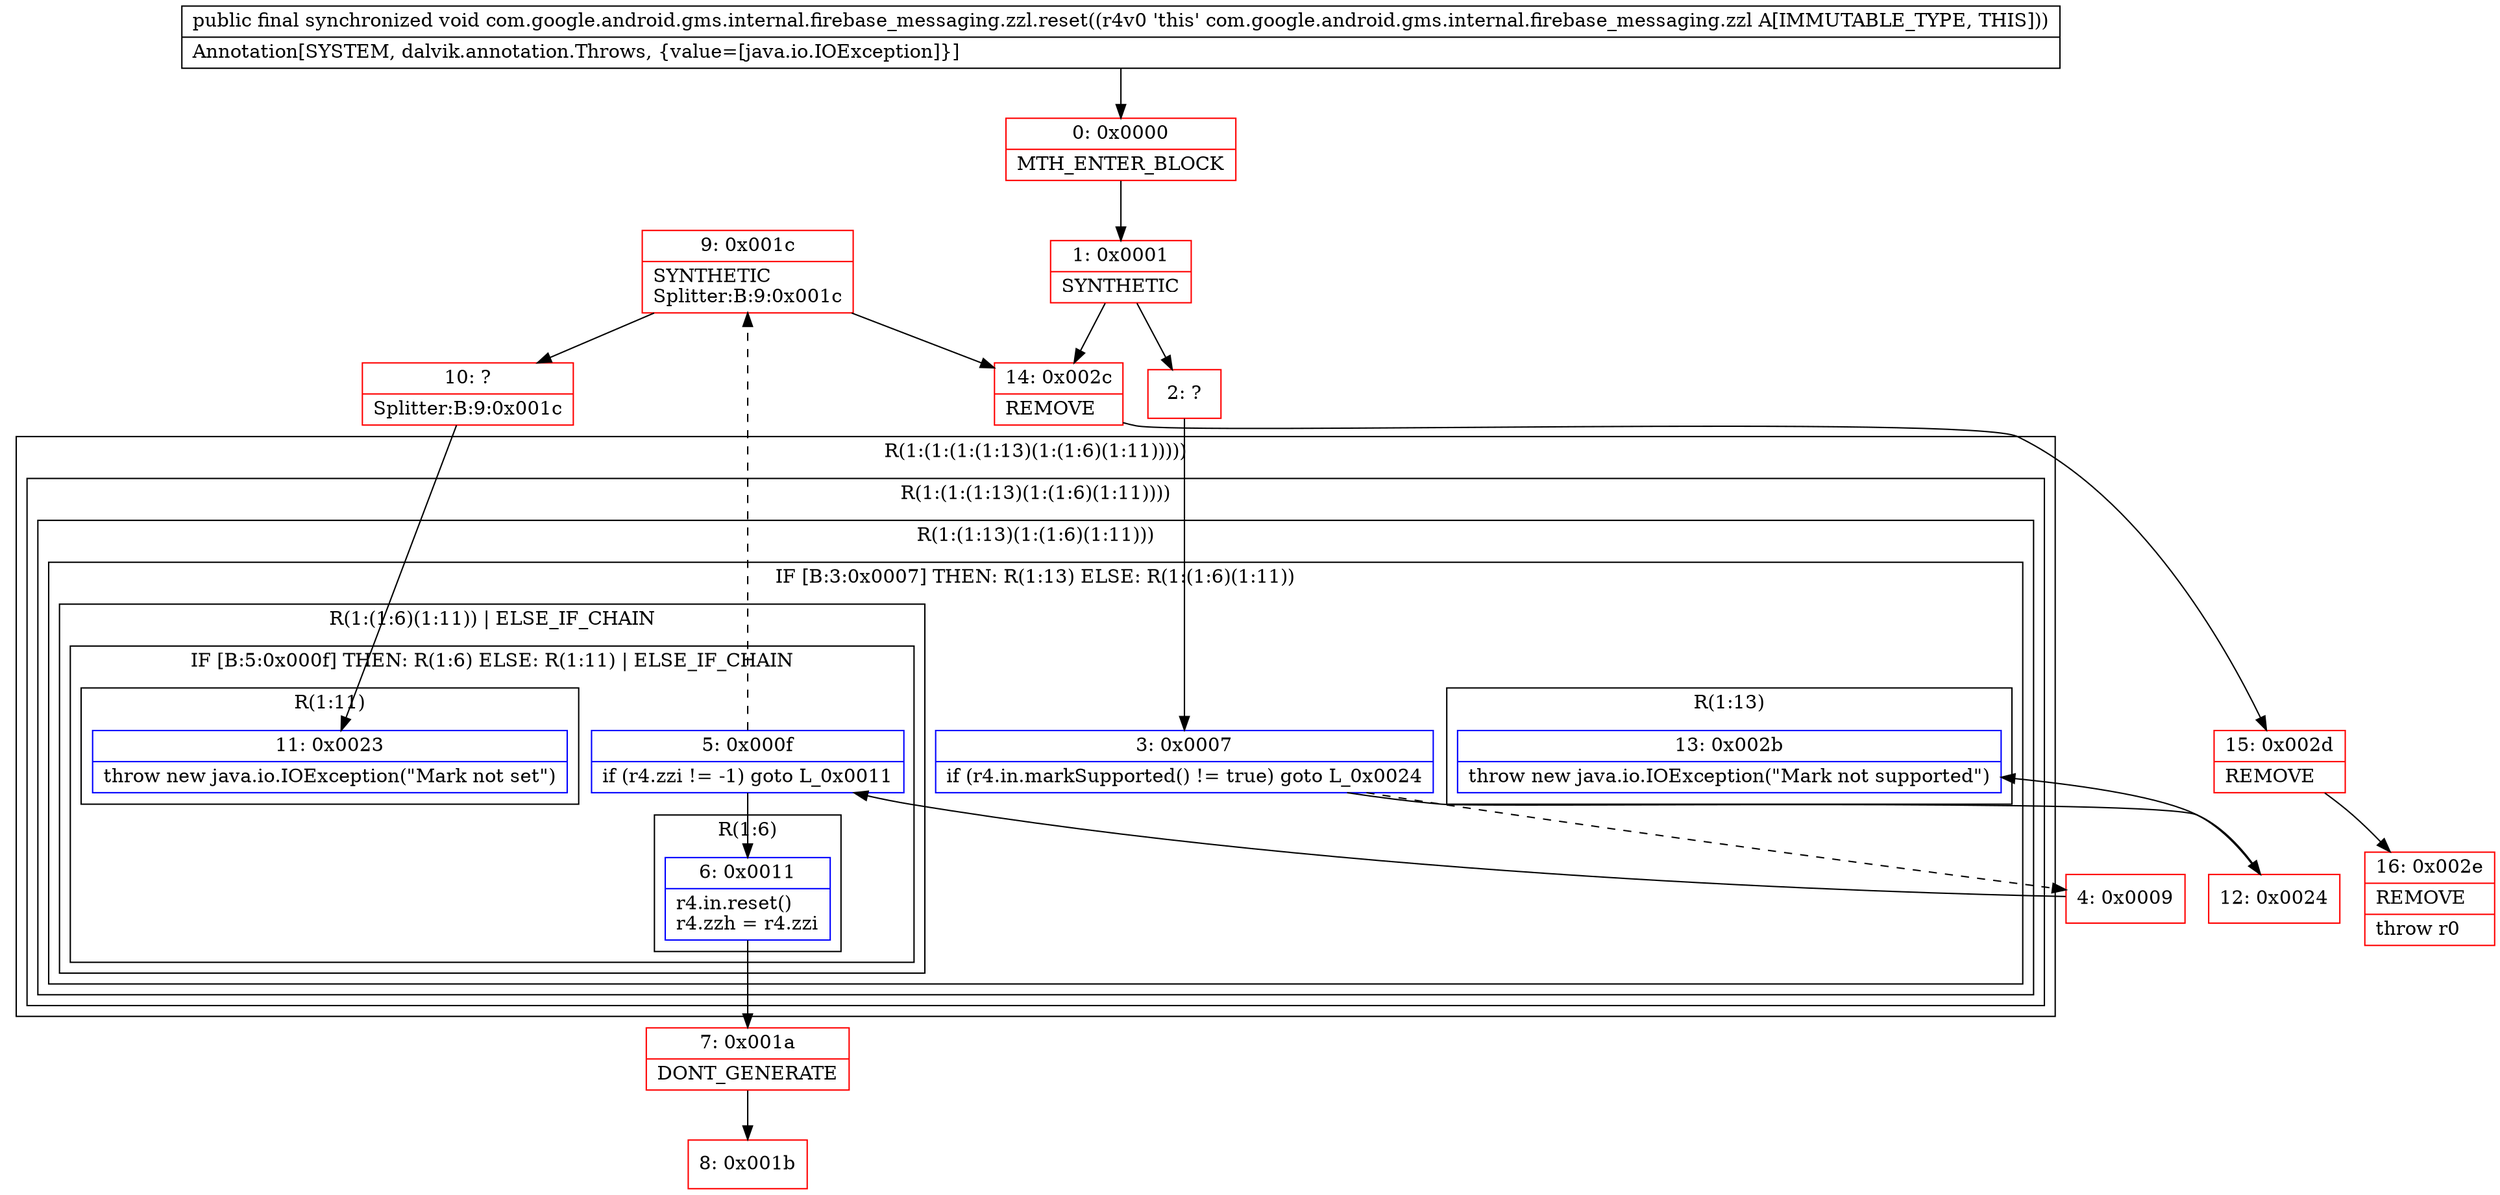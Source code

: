digraph "CFG forcom.google.android.gms.internal.firebase_messaging.zzl.reset()V" {
subgraph cluster_Region_1279670302 {
label = "R(1:(1:(1:(1:13)(1:(1:6)(1:11)))))";
node [shape=record,color=blue];
subgraph cluster_Region_465874016 {
label = "R(1:(1:(1:13)(1:(1:6)(1:11))))";
node [shape=record,color=blue];
subgraph cluster_Region_1389644571 {
label = "R(1:(1:13)(1:(1:6)(1:11)))";
node [shape=record,color=blue];
subgraph cluster_IfRegion_572037606 {
label = "IF [B:3:0x0007] THEN: R(1:13) ELSE: R(1:(1:6)(1:11))";
node [shape=record,color=blue];
Node_3 [shape=record,label="{3\:\ 0x0007|if (r4.in.markSupported() != true) goto L_0x0024\l}"];
subgraph cluster_Region_1600377715 {
label = "R(1:13)";
node [shape=record,color=blue];
Node_13 [shape=record,label="{13\:\ 0x002b|throw new java.io.IOException(\"Mark not supported\")\l}"];
}
subgraph cluster_Region_1635435347 {
label = "R(1:(1:6)(1:11)) | ELSE_IF_CHAIN\l";
node [shape=record,color=blue];
subgraph cluster_IfRegion_294047988 {
label = "IF [B:5:0x000f] THEN: R(1:6) ELSE: R(1:11) | ELSE_IF_CHAIN\l";
node [shape=record,color=blue];
Node_5 [shape=record,label="{5\:\ 0x000f|if (r4.zzi != \-1) goto L_0x0011\l}"];
subgraph cluster_Region_2008525963 {
label = "R(1:6)";
node [shape=record,color=blue];
Node_6 [shape=record,label="{6\:\ 0x0011|r4.in.reset()\lr4.zzh = r4.zzi\l}"];
}
subgraph cluster_Region_915276101 {
label = "R(1:11)";
node [shape=record,color=blue];
Node_11 [shape=record,label="{11\:\ 0x0023|throw new java.io.IOException(\"Mark not set\")\l}"];
}
}
}
}
}
}
}
Node_0 [shape=record,color=red,label="{0\:\ 0x0000|MTH_ENTER_BLOCK\l}"];
Node_1 [shape=record,color=red,label="{1\:\ 0x0001|SYNTHETIC\l}"];
Node_2 [shape=record,color=red,label="{2\:\ ?}"];
Node_4 [shape=record,color=red,label="{4\:\ 0x0009}"];
Node_7 [shape=record,color=red,label="{7\:\ 0x001a|DONT_GENERATE\l}"];
Node_8 [shape=record,color=red,label="{8\:\ 0x001b}"];
Node_9 [shape=record,color=red,label="{9\:\ 0x001c|SYNTHETIC\lSplitter:B:9:0x001c\l}"];
Node_10 [shape=record,color=red,label="{10\:\ ?|Splitter:B:9:0x001c\l}"];
Node_12 [shape=record,color=red,label="{12\:\ 0x0024}"];
Node_14 [shape=record,color=red,label="{14\:\ 0x002c|REMOVE\l}"];
Node_15 [shape=record,color=red,label="{15\:\ 0x002d|REMOVE\l}"];
Node_16 [shape=record,color=red,label="{16\:\ 0x002e|REMOVE\l|throw r0\l}"];
MethodNode[shape=record,label="{public final synchronized void com.google.android.gms.internal.firebase_messaging.zzl.reset((r4v0 'this' com.google.android.gms.internal.firebase_messaging.zzl A[IMMUTABLE_TYPE, THIS]))  | Annotation[SYSTEM, dalvik.annotation.Throws, \{value=[java.io.IOException]\}]\l}"];
MethodNode -> Node_0;
Node_3 -> Node_4[style=dashed];
Node_3 -> Node_12;
Node_5 -> Node_6;
Node_5 -> Node_9[style=dashed];
Node_6 -> Node_7;
Node_0 -> Node_1;
Node_1 -> Node_2;
Node_1 -> Node_14;
Node_2 -> Node_3;
Node_4 -> Node_5;
Node_7 -> Node_8;
Node_9 -> Node_10;
Node_9 -> Node_14;
Node_10 -> Node_11;
Node_12 -> Node_13;
Node_14 -> Node_15;
Node_15 -> Node_16;
}

